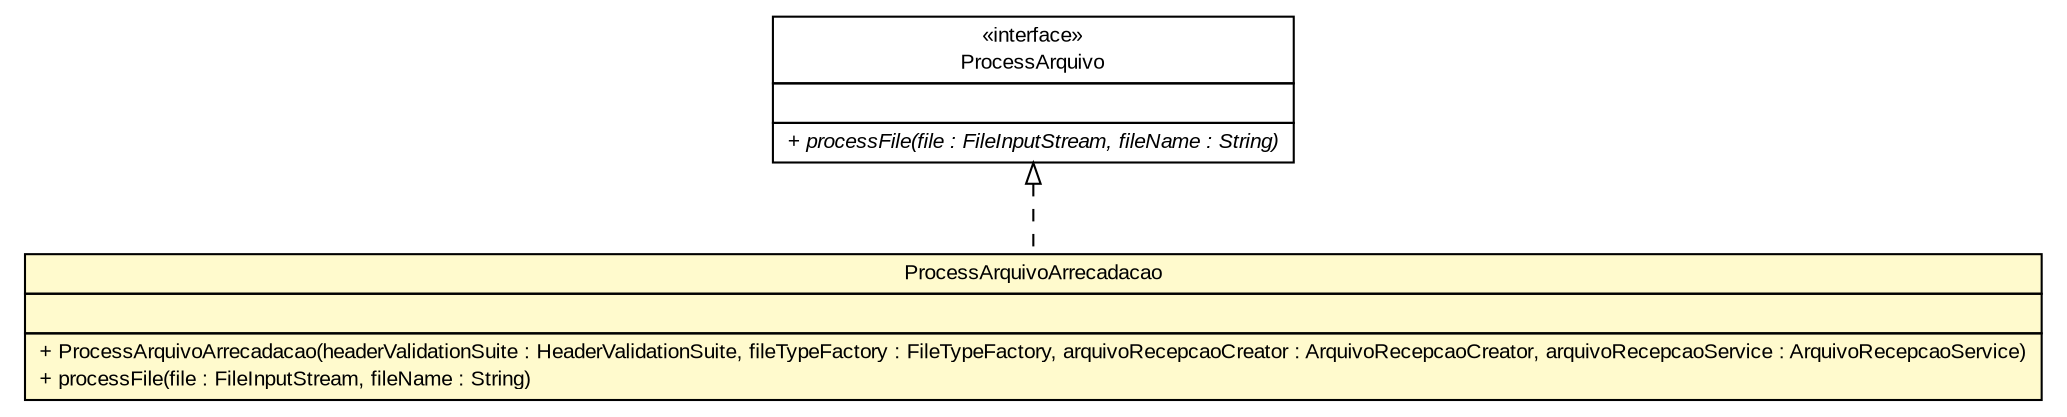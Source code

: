 #!/usr/local/bin/dot
#
# Class diagram 
# Generated by UMLGraph version R5_6 (http://www.umlgraph.org/)
#

digraph G {
	edge [fontname="arial",fontsize=10,labelfontname="arial",labelfontsize=10];
	node [fontname="arial",fontsize=10,shape=plaintext];
	nodesep=0.25;
	ranksep=0.5;
	// br.gov.to.sefaz.arr.processamento.process.ProcessArquivoArrecadacao
	c131725 [label=<<table title="br.gov.to.sefaz.arr.processamento.process.ProcessArquivoArrecadacao" border="0" cellborder="1" cellspacing="0" cellpadding="2" port="p" bgcolor="lemonChiffon" href="./ProcessArquivoArrecadacao.html">
		<tr><td><table border="0" cellspacing="0" cellpadding="1">
<tr><td align="center" balign="center"> ProcessArquivoArrecadacao </td></tr>
		</table></td></tr>
		<tr><td><table border="0" cellspacing="0" cellpadding="1">
<tr><td align="left" balign="left">  </td></tr>
		</table></td></tr>
		<tr><td><table border="0" cellspacing="0" cellpadding="1">
<tr><td align="left" balign="left"> + ProcessArquivoArrecadacao(headerValidationSuite : HeaderValidationSuite, fileTypeFactory : FileTypeFactory, arquivoRecepcaoCreator : ArquivoRecepcaoCreator, arquivoRecepcaoService : ArquivoRecepcaoService) </td></tr>
<tr><td align="left" balign="left"> + processFile(file : FileInputStream, fileName : String) </td></tr>
		</table></td></tr>
		</table>>, URL="./ProcessArquivoArrecadacao.html", fontname="arial", fontcolor="black", fontsize=10.0];
	// br.gov.to.sefaz.arr.processamento.ProcessArquivo
	c131726 [label=<<table title="br.gov.to.sefaz.arr.processamento.ProcessArquivo" border="0" cellborder="1" cellspacing="0" cellpadding="2" port="p" href="../ProcessArquivo.html">
		<tr><td><table border="0" cellspacing="0" cellpadding="1">
<tr><td align="center" balign="center"> &#171;interface&#187; </td></tr>
<tr><td align="center" balign="center"> ProcessArquivo </td></tr>
		</table></td></tr>
		<tr><td><table border="0" cellspacing="0" cellpadding="1">
<tr><td align="left" balign="left">  </td></tr>
		</table></td></tr>
		<tr><td><table border="0" cellspacing="0" cellpadding="1">
<tr><td align="left" balign="left"><font face="arial italic" point-size="10.0"> + processFile(file : FileInputStream, fileName : String) </font></td></tr>
		</table></td></tr>
		</table>>, URL="../ProcessArquivo.html", fontname="arial", fontcolor="black", fontsize=10.0];
	//br.gov.to.sefaz.arr.processamento.process.ProcessArquivoArrecadacao implements br.gov.to.sefaz.arr.processamento.ProcessArquivo
	c131726:p -> c131725:p [dir=back,arrowtail=empty,style=dashed];
}

